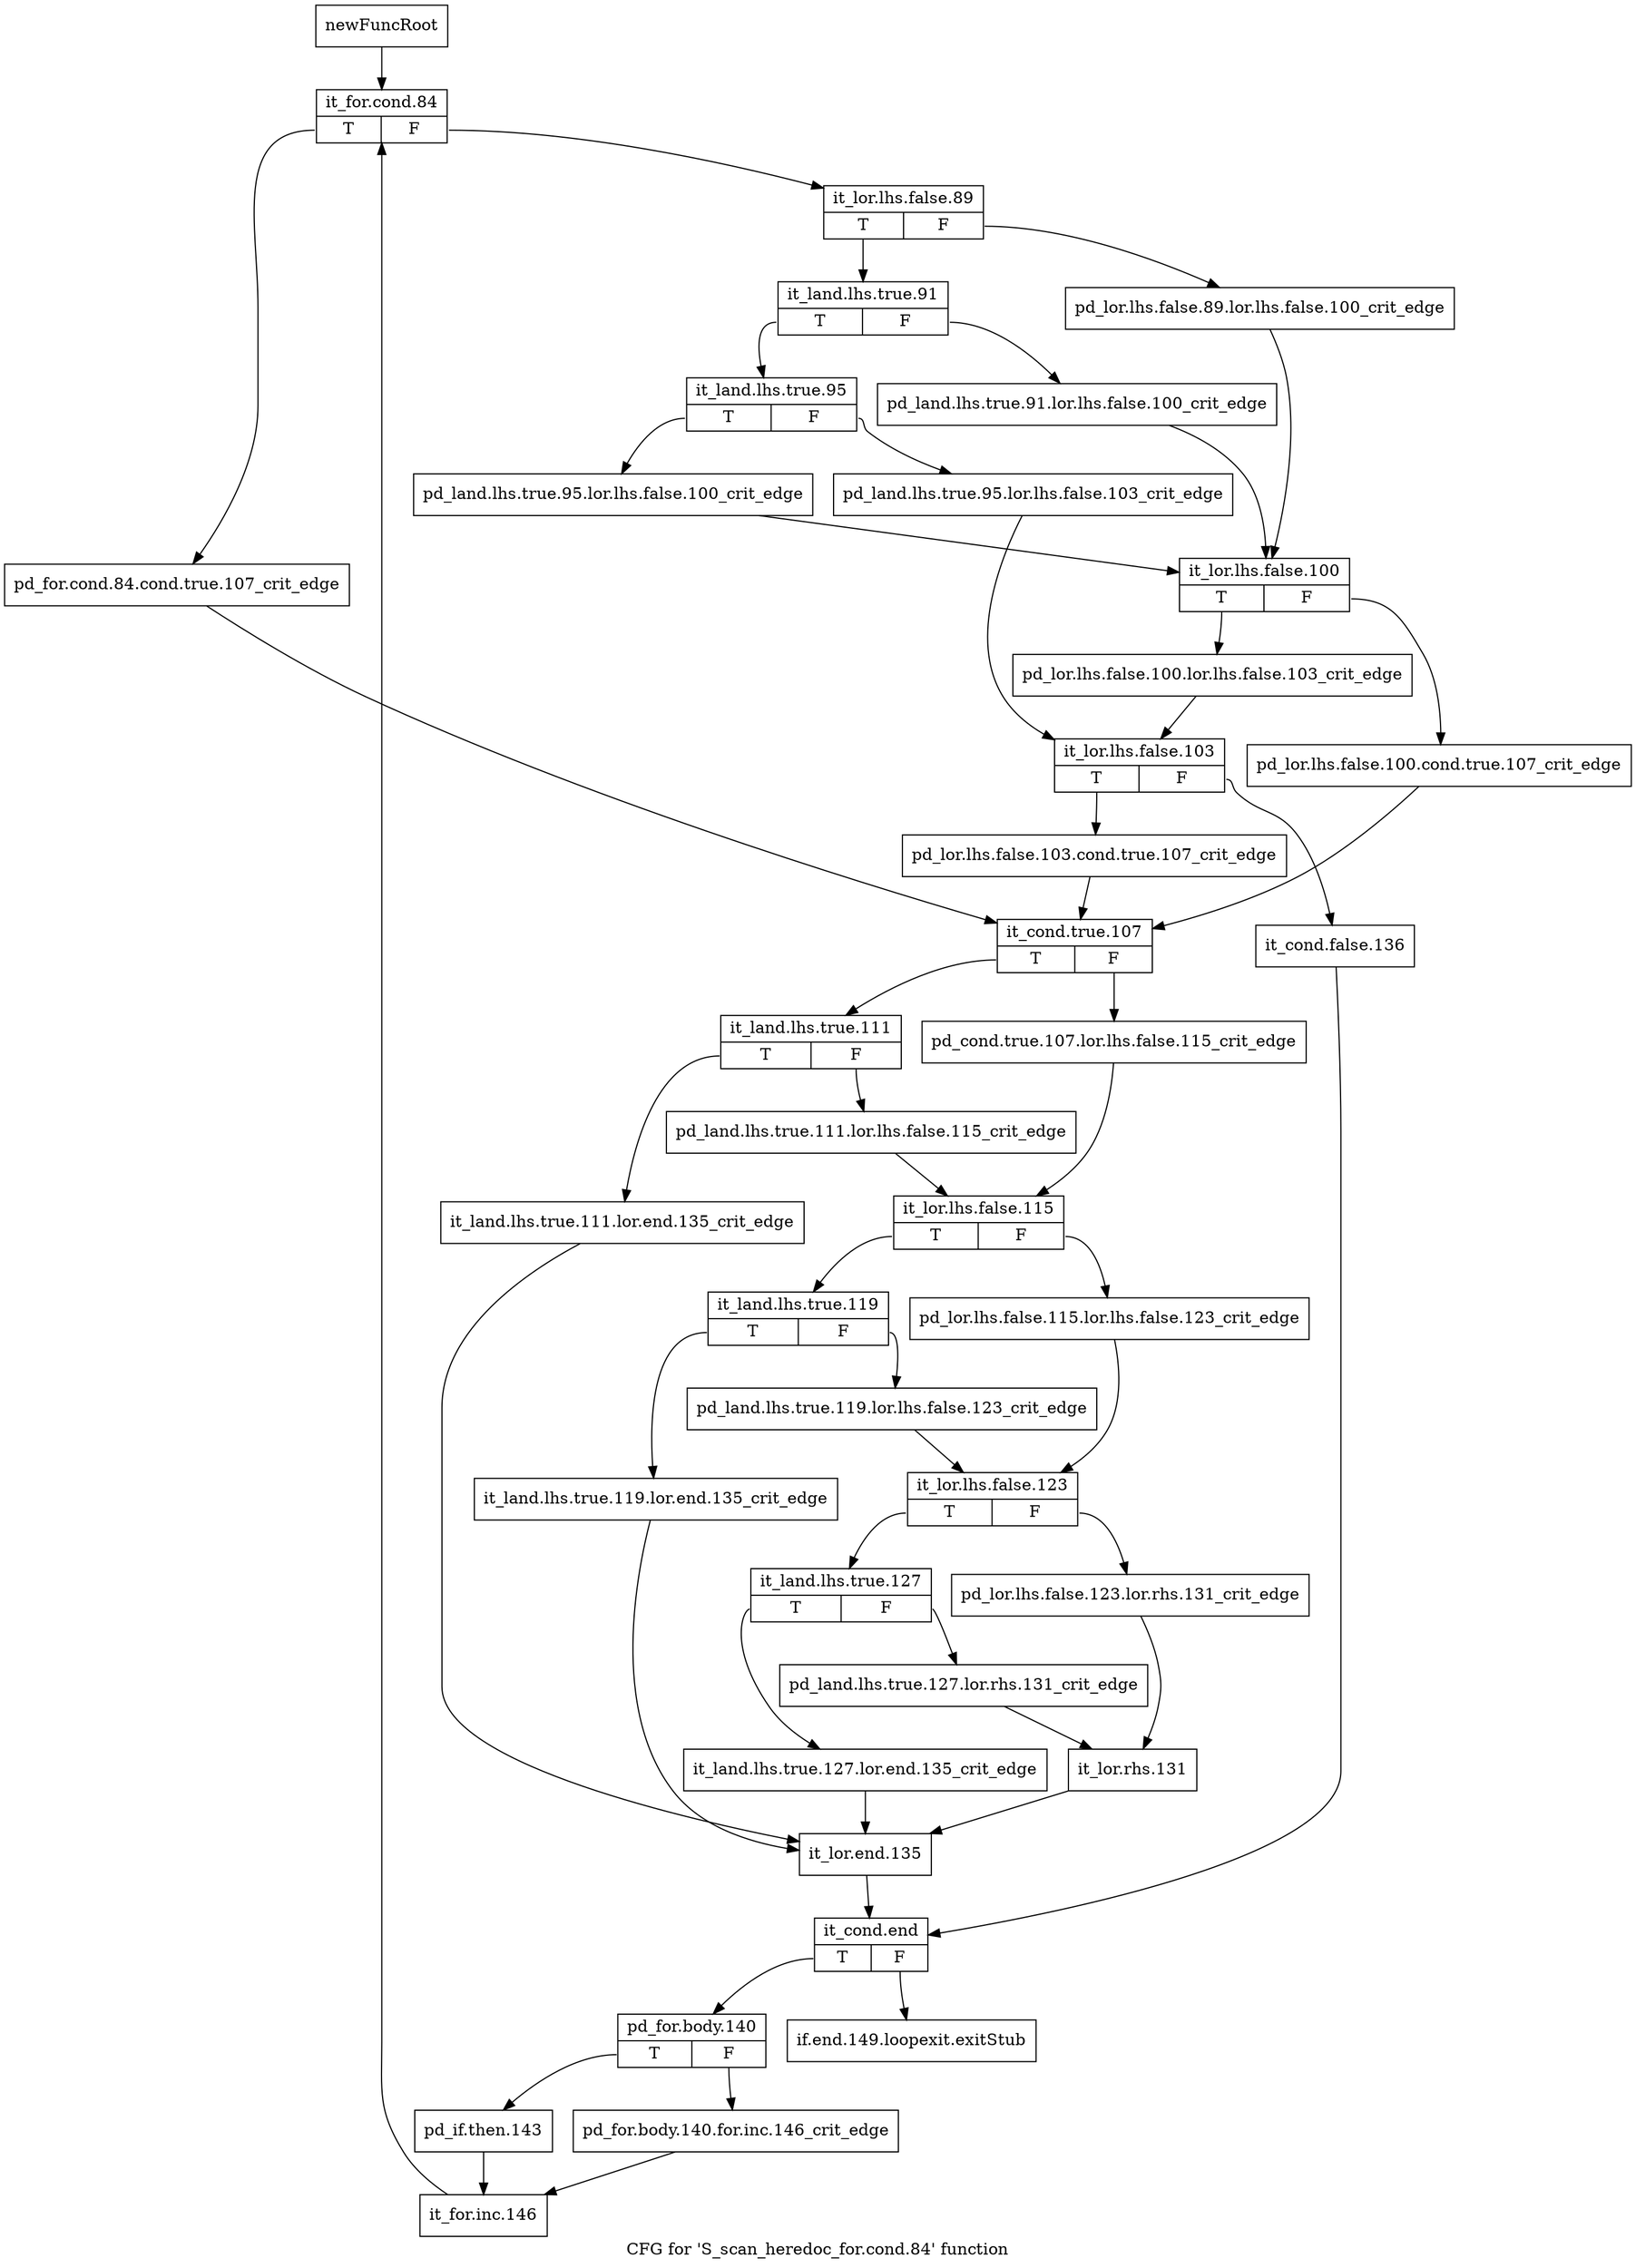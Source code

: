 digraph "CFG for 'S_scan_heredoc_for.cond.84' function" {
	label="CFG for 'S_scan_heredoc_for.cond.84' function";

	Node0x578d380 [shape=record,label="{newFuncRoot}"];
	Node0x578d380 -> Node0x578d420;
	Node0x578d3d0 [shape=record,label="{if.end.149.loopexit.exitStub}"];
	Node0x578d420 [shape=record,label="{it_for.cond.84|{<s0>T|<s1>F}}"];
	Node0x578d420:s0 -> Node0x578d880;
	Node0x578d420:s1 -> Node0x578d470;
	Node0x578d470 [shape=record,label="{it_lor.lhs.false.89|{<s0>T|<s1>F}}"];
	Node0x578d470:s0 -> Node0x578d510;
	Node0x578d470:s1 -> Node0x578d4c0;
	Node0x578d4c0 [shape=record,label="{pd_lor.lhs.false.89.lor.lhs.false.100_crit_edge}"];
	Node0x578d4c0 -> Node0x578d6a0;
	Node0x578d510 [shape=record,label="{it_land.lhs.true.91|{<s0>T|<s1>F}}"];
	Node0x578d510:s0 -> Node0x578d5b0;
	Node0x578d510:s1 -> Node0x578d560;
	Node0x578d560 [shape=record,label="{pd_land.lhs.true.91.lor.lhs.false.100_crit_edge}"];
	Node0x578d560 -> Node0x578d6a0;
	Node0x578d5b0 [shape=record,label="{it_land.lhs.true.95|{<s0>T|<s1>F}}"];
	Node0x578d5b0:s0 -> Node0x578d650;
	Node0x578d5b0:s1 -> Node0x578d600;
	Node0x578d600 [shape=record,label="{pd_land.lhs.true.95.lor.lhs.false.103_crit_edge}"];
	Node0x578d600 -> Node0x578d790;
	Node0x578d650 [shape=record,label="{pd_land.lhs.true.95.lor.lhs.false.100_crit_edge}"];
	Node0x578d650 -> Node0x578d6a0;
	Node0x578d6a0 [shape=record,label="{it_lor.lhs.false.100|{<s0>T|<s1>F}}"];
	Node0x578d6a0:s0 -> Node0x578d740;
	Node0x578d6a0:s1 -> Node0x578d6f0;
	Node0x578d6f0 [shape=record,label="{pd_lor.lhs.false.100.cond.true.107_crit_edge}"];
	Node0x578d6f0 -> Node0x578d8d0;
	Node0x578d740 [shape=record,label="{pd_lor.lhs.false.100.lor.lhs.false.103_crit_edge}"];
	Node0x578d740 -> Node0x578d790;
	Node0x578d790 [shape=record,label="{it_lor.lhs.false.103|{<s0>T|<s1>F}}"];
	Node0x578d790:s0 -> Node0x578d830;
	Node0x578d790:s1 -> Node0x578d7e0;
	Node0x578d7e0 [shape=record,label="{it_cond.false.136}"];
	Node0x578d7e0 -> Node0x578de20;
	Node0x578d830 [shape=record,label="{pd_lor.lhs.false.103.cond.true.107_crit_edge}"];
	Node0x578d830 -> Node0x578d8d0;
	Node0x578d880 [shape=record,label="{pd_for.cond.84.cond.true.107_crit_edge}"];
	Node0x578d880 -> Node0x578d8d0;
	Node0x578d8d0 [shape=record,label="{it_cond.true.107|{<s0>T|<s1>F}}"];
	Node0x578d8d0:s0 -> Node0x578d970;
	Node0x578d8d0:s1 -> Node0x578d920;
	Node0x578d920 [shape=record,label="{pd_cond.true.107.lor.lhs.false.115_crit_edge}"];
	Node0x578d920 -> Node0x578da10;
	Node0x578d970 [shape=record,label="{it_land.lhs.true.111|{<s0>T|<s1>F}}"];
	Node0x578d970:s0 -> Node0x578dd80;
	Node0x578d970:s1 -> Node0x578d9c0;
	Node0x578d9c0 [shape=record,label="{pd_land.lhs.true.111.lor.lhs.false.115_crit_edge}"];
	Node0x578d9c0 -> Node0x578da10;
	Node0x578da10 [shape=record,label="{it_lor.lhs.false.115|{<s0>T|<s1>F}}"];
	Node0x578da10:s0 -> Node0x578dab0;
	Node0x578da10:s1 -> Node0x578da60;
	Node0x578da60 [shape=record,label="{pd_lor.lhs.false.115.lor.lhs.false.123_crit_edge}"];
	Node0x578da60 -> Node0x578db50;
	Node0x578dab0 [shape=record,label="{it_land.lhs.true.119|{<s0>T|<s1>F}}"];
	Node0x578dab0:s0 -> Node0x578dd30;
	Node0x578dab0:s1 -> Node0x578db00;
	Node0x578db00 [shape=record,label="{pd_land.lhs.true.119.lor.lhs.false.123_crit_edge}"];
	Node0x578db00 -> Node0x578db50;
	Node0x578db50 [shape=record,label="{it_lor.lhs.false.123|{<s0>T|<s1>F}}"];
	Node0x578db50:s0 -> Node0x578dbf0;
	Node0x578db50:s1 -> Node0x578dba0;
	Node0x578dba0 [shape=record,label="{pd_lor.lhs.false.123.lor.rhs.131_crit_edge}"];
	Node0x578dba0 -> Node0x578dc90;
	Node0x578dbf0 [shape=record,label="{it_land.lhs.true.127|{<s0>T|<s1>F}}"];
	Node0x578dbf0:s0 -> Node0x578dce0;
	Node0x578dbf0:s1 -> Node0x578dc40;
	Node0x578dc40 [shape=record,label="{pd_land.lhs.true.127.lor.rhs.131_crit_edge}"];
	Node0x578dc40 -> Node0x578dc90;
	Node0x578dc90 [shape=record,label="{it_lor.rhs.131}"];
	Node0x578dc90 -> Node0x578ddd0;
	Node0x578dce0 [shape=record,label="{it_land.lhs.true.127.lor.end.135_crit_edge}"];
	Node0x578dce0 -> Node0x578ddd0;
	Node0x578dd30 [shape=record,label="{it_land.lhs.true.119.lor.end.135_crit_edge}"];
	Node0x578dd30 -> Node0x578ddd0;
	Node0x578dd80 [shape=record,label="{it_land.lhs.true.111.lor.end.135_crit_edge}"];
	Node0x578dd80 -> Node0x578ddd0;
	Node0x578ddd0 [shape=record,label="{it_lor.end.135}"];
	Node0x578ddd0 -> Node0x578de20;
	Node0x578de20 [shape=record,label="{it_cond.end|{<s0>T|<s1>F}}"];
	Node0x578de20:s0 -> Node0x578de70;
	Node0x578de20:s1 -> Node0x578d3d0;
	Node0x578de70 [shape=record,label="{pd_for.body.140|{<s0>T|<s1>F}}"];
	Node0x578de70:s0 -> Node0x578df10;
	Node0x578de70:s1 -> Node0x578dec0;
	Node0x578dec0 [shape=record,label="{pd_for.body.140.for.inc.146_crit_edge}"];
	Node0x578dec0 -> Node0x578df60;
	Node0x578df10 [shape=record,label="{pd_if.then.143}"];
	Node0x578df10 -> Node0x578df60;
	Node0x578df60 [shape=record,label="{it_for.inc.146}"];
	Node0x578df60 -> Node0x578d420;
}
